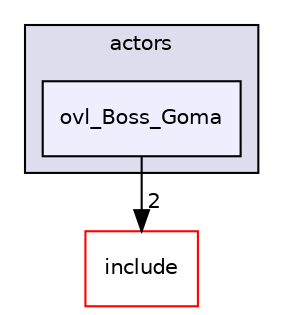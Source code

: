 digraph "src/overlays/actors/ovl_Boss_Goma" {
  compound=true
  node [ fontsize="10", fontname="Helvetica"];
  edge [ labelfontsize="10", labelfontname="Helvetica"];
  subgraph clusterdir_e93473484be31ce7bcb356bd643a22f8 {
    graph [ bgcolor="#ddddee", pencolor="black", label="actors" fontname="Helvetica", fontsize="10", URL="dir_e93473484be31ce7bcb356bd643a22f8.html"]
  dir_9293f827d554e1af2ed3450ebb04c90b [shape=box, label="ovl_Boss_Goma", style="filled", fillcolor="#eeeeff", pencolor="black", URL="dir_9293f827d554e1af2ed3450ebb04c90b.html"];
  }
  dir_d44c64559bbebec7f509842c48db8b23 [shape=box label="include" fillcolor="white" style="filled" color="red" URL="dir_d44c64559bbebec7f509842c48db8b23.html"];
  dir_9293f827d554e1af2ed3450ebb04c90b->dir_d44c64559bbebec7f509842c48db8b23 [headlabel="2", labeldistance=1.5 headhref="dir_000145_000000.html"];
}
